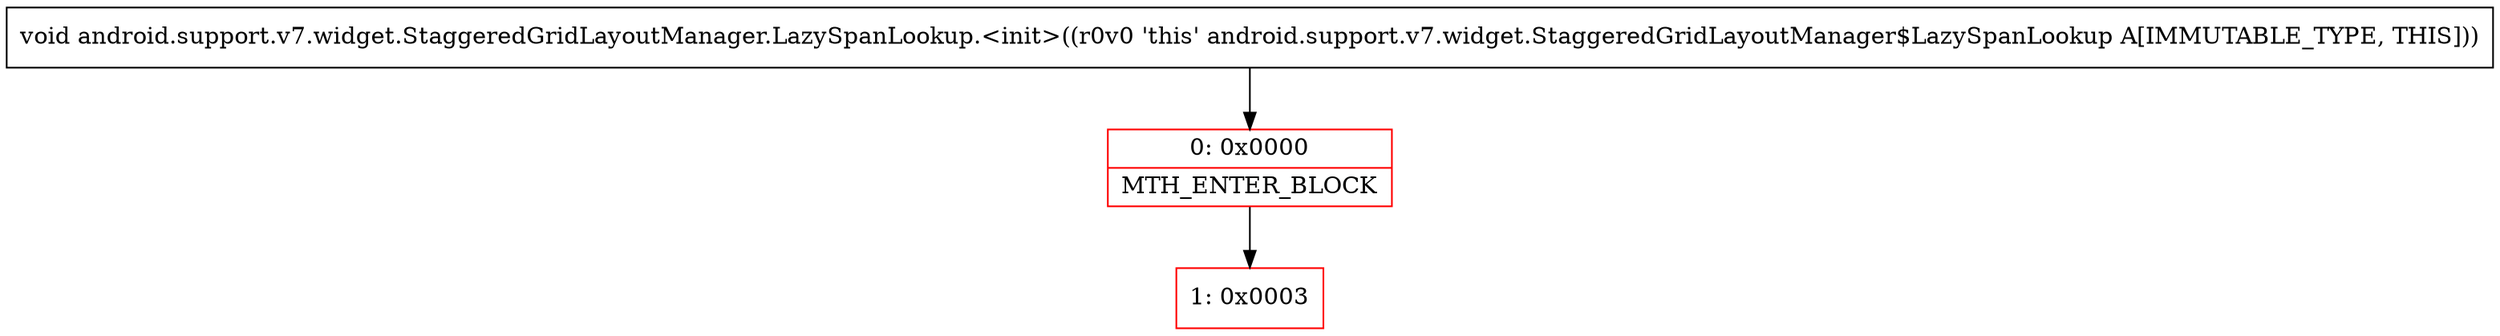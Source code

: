 digraph "CFG forandroid.support.v7.widget.StaggeredGridLayoutManager.LazySpanLookup.\<init\>()V" {
subgraph cluster_Region_1834610448 {
label = "R(0)";
node [shape=record,color=blue];
}
Node_0 [shape=record,color=red,label="{0\:\ 0x0000|MTH_ENTER_BLOCK\l}"];
Node_1 [shape=record,color=red,label="{1\:\ 0x0003}"];
MethodNode[shape=record,label="{void android.support.v7.widget.StaggeredGridLayoutManager.LazySpanLookup.\<init\>((r0v0 'this' android.support.v7.widget.StaggeredGridLayoutManager$LazySpanLookup A[IMMUTABLE_TYPE, THIS])) }"];
MethodNode -> Node_0;
Node_0 -> Node_1;
}

